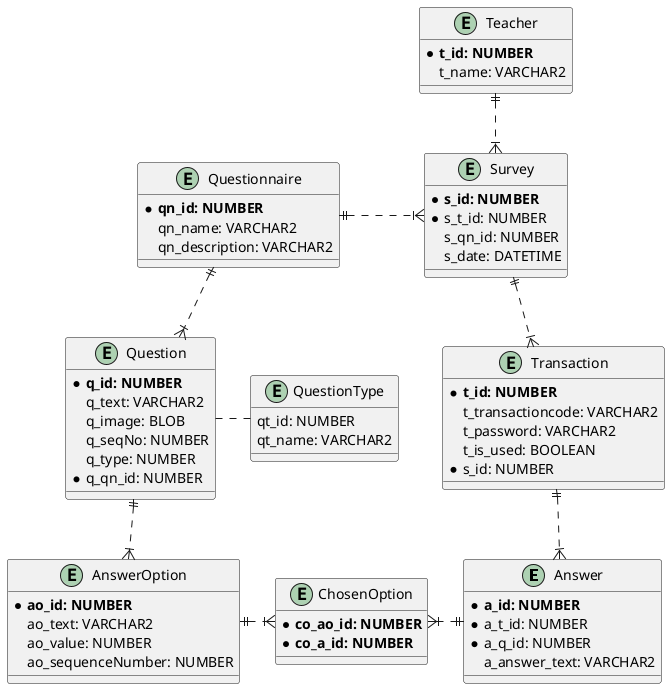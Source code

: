 @startuml

entity Answer{
    * **a_id: NUMBER**
    * a_t_id: NUMBER
    * a_q_id: NUMBER
    a_answer_text: VARCHAR2
}

entity AnswerOption{
    * **ao_id: NUMBER**
    ao_text: VARCHAR2
    ao_value: NUMBER
    ao_sequenceNumber: NUMBER
}

entity Question{
    * **q_id: NUMBER**
    q_text: VARCHAR2
    q_image: BLOB
    q_seqNo: NUMBER
    q_type: NUMBER
    * q_qn_id: NUMBER
}

entity QuestionType{
    qt_id: NUMBER
    qt_name: VARCHAR2

}

entity Questionnaire{
     * **qn_id: NUMBER**
     qn_name: VARCHAR2
     qn_description: VARCHAR2
}

entity Transaction{
     * **t_id: NUMBER**
     t_transactioncode: VARCHAR2
     t_password: VARCHAR2
     t_is_used: BOOLEAN
     * s_id: NUMBER
}

entity Survey{
     * **s_id: NUMBER**
     * s_t_id: NUMBER
     s_qn_id: NUMBER
     s_date: DATETIME
}

entity ChosenOption {
    *  **co_ao_id: NUMBER**
    * **co_a_id: NUMBER**
}

entity Teacher {
    * **t_id: NUMBER**
    t_name: VARCHAR2
}

Teacher ||.down.|{ Survey
Questionnaire ||.right.|{  Survey
Questionnaire ||.down.|{ Question
Question ||.down.|{ AnswerOption
Survey  ||.down.|{  Transaction
Transaction ||..|{ Answer
Answer ||.left.|{ ChosenOption
AnswerOption ||.right.|{ ChosenOption
Question .right. QuestionType

@enduml

